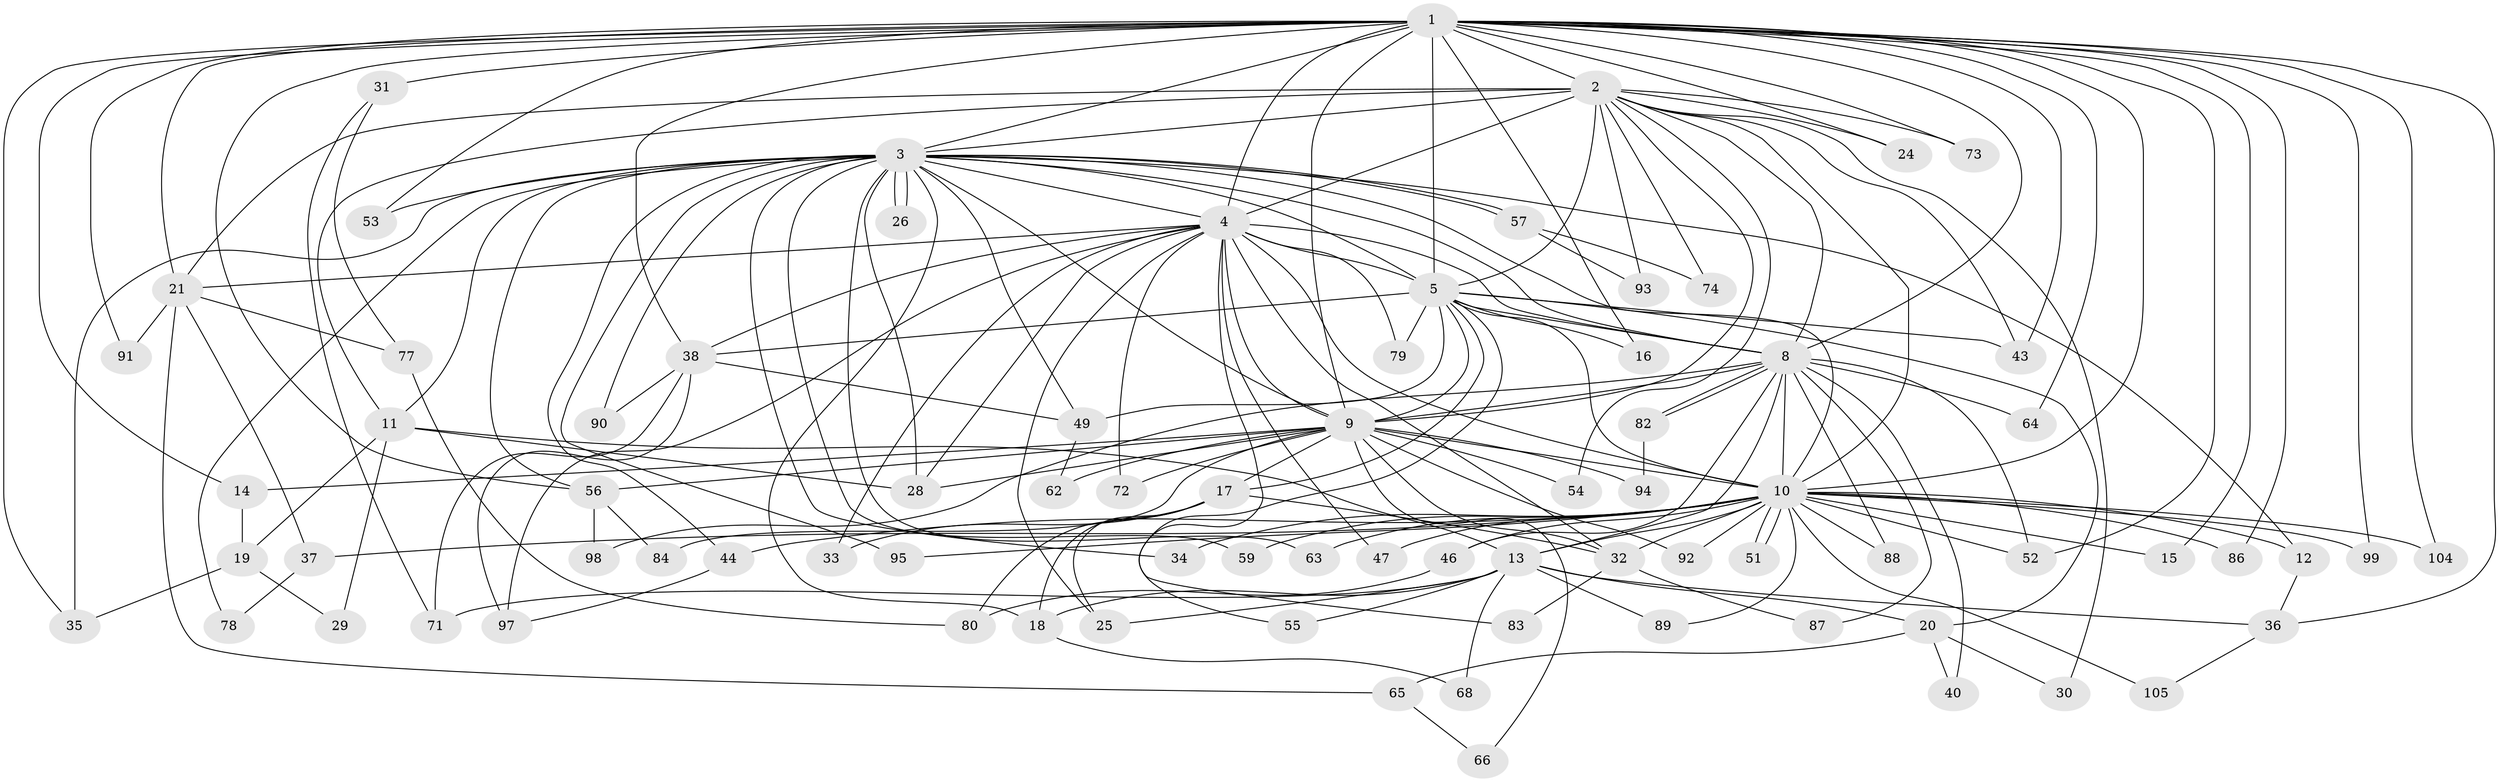 // original degree distribution, {16: 0.009523809523809525, 20: 0.01904761904761905, 26: 0.009523809523809525, 22: 0.01904761904761905, 15: 0.009523809523809525, 11: 0.009523809523809525, 23: 0.009523809523809525, 34: 0.009523809523809525, 5: 0.0380952380952381, 3: 0.17142857142857143, 9: 0.009523809523809525, 2: 0.5523809523809524, 6: 0.02857142857142857, 4: 0.10476190476190476}
// Generated by graph-tools (version 1.1) at 2025/41/03/06/25 10:41:39]
// undirected, 79 vertices, 187 edges
graph export_dot {
graph [start="1"]
  node [color=gray90,style=filled];
  1 [super="+7"];
  2 [super="+76"];
  3 [super="+45"];
  4 [super="+48"];
  5 [super="+6"];
  8 [super="+39"];
  9 [super="+81"];
  10 [super="+70"];
  11 [super="+23"];
  12;
  13 [super="+41"];
  14;
  15;
  16;
  17 [super="+67"];
  18 [super="+61"];
  19;
  20;
  21 [super="+22"];
  24;
  25 [super="+27"];
  26;
  28 [super="+42"];
  29;
  30;
  31;
  32 [super="+85"];
  33;
  34;
  35 [super="+75"];
  36 [super="+50"];
  37;
  38 [super="+100"];
  40;
  43 [super="+60"];
  44;
  46;
  47;
  49 [super="+102"];
  51;
  52 [super="+69"];
  53;
  54;
  55;
  56 [super="+58"];
  57;
  59;
  62;
  63;
  64;
  65;
  66;
  68;
  71 [super="+103"];
  72;
  73;
  74;
  77;
  78;
  79;
  80 [super="+96"];
  82;
  83;
  84;
  86;
  87;
  88;
  89;
  90;
  91;
  92;
  93;
  94;
  95;
  97 [super="+101"];
  98;
  99;
  104;
  105;
  1 -- 2 [weight=2];
  1 -- 3 [weight=2];
  1 -- 4 [weight=2];
  1 -- 5 [weight=4];
  1 -- 8 [weight=3];
  1 -- 9 [weight=2];
  1 -- 10 [weight=2];
  1 -- 16;
  1 -- 31 [weight=2];
  1 -- 35;
  1 -- 52;
  1 -- 73;
  1 -- 86;
  1 -- 64;
  1 -- 14;
  1 -- 15;
  1 -- 21;
  1 -- 24;
  1 -- 91;
  1 -- 99;
  1 -- 38;
  1 -- 104;
  1 -- 43;
  1 -- 53;
  1 -- 36;
  1 -- 56;
  2 -- 3;
  2 -- 4 [weight=3];
  2 -- 5 [weight=2];
  2 -- 8;
  2 -- 9;
  2 -- 10;
  2 -- 11;
  2 -- 21;
  2 -- 24;
  2 -- 30;
  2 -- 54;
  2 -- 73;
  2 -- 74;
  2 -- 93;
  2 -- 43;
  3 -- 4;
  3 -- 5 [weight=2];
  3 -- 8;
  3 -- 9;
  3 -- 10;
  3 -- 11 [weight=2];
  3 -- 12;
  3 -- 26;
  3 -- 26;
  3 -- 34;
  3 -- 44;
  3 -- 53;
  3 -- 57;
  3 -- 57;
  3 -- 59;
  3 -- 63;
  3 -- 78;
  3 -- 56;
  3 -- 90;
  3 -- 28;
  3 -- 95;
  3 -- 18;
  3 -- 49;
  3 -- 35;
  4 -- 5 [weight=2];
  4 -- 8;
  4 -- 9;
  4 -- 10;
  4 -- 25;
  4 -- 28;
  4 -- 33;
  4 -- 47;
  4 -- 72;
  4 -- 79;
  4 -- 83;
  4 -- 97;
  4 -- 21;
  4 -- 32;
  4 -- 38;
  5 -- 8 [weight=2];
  5 -- 9 [weight=2];
  5 -- 10 [weight=2];
  5 -- 16;
  5 -- 17;
  5 -- 20;
  5 -- 38;
  5 -- 43;
  5 -- 79;
  5 -- 49;
  5 -- 55;
  8 -- 9;
  8 -- 10;
  8 -- 13;
  8 -- 40;
  8 -- 46;
  8 -- 52;
  8 -- 64;
  8 -- 82;
  8 -- 82;
  8 -- 87;
  8 -- 88;
  8 -- 98;
  9 -- 10 [weight=2];
  9 -- 14;
  9 -- 17;
  9 -- 32;
  9 -- 54;
  9 -- 56;
  9 -- 62;
  9 -- 66;
  9 -- 72;
  9 -- 84;
  9 -- 92;
  9 -- 94;
  9 -- 28;
  10 -- 12;
  10 -- 13;
  10 -- 15;
  10 -- 32;
  10 -- 34;
  10 -- 37;
  10 -- 44;
  10 -- 46;
  10 -- 47;
  10 -- 51;
  10 -- 51;
  10 -- 59;
  10 -- 63;
  10 -- 86;
  10 -- 88;
  10 -- 89;
  10 -- 92;
  10 -- 95;
  10 -- 99;
  10 -- 104;
  10 -- 105;
  10 -- 52;
  11 -- 19;
  11 -- 29;
  11 -- 28;
  11 -- 13;
  12 -- 36;
  13 -- 18;
  13 -- 20;
  13 -- 36;
  13 -- 68;
  13 -- 89;
  13 -- 55;
  13 -- 71;
  13 -- 25;
  14 -- 19;
  17 -- 18;
  17 -- 25;
  17 -- 33;
  17 -- 32;
  17 -- 80;
  18 -- 68;
  19 -- 29;
  19 -- 35;
  20 -- 30;
  20 -- 40;
  20 -- 65;
  21 -- 37;
  21 -- 77;
  21 -- 65;
  21 -- 91;
  31 -- 71;
  31 -- 77;
  32 -- 83;
  32 -- 87;
  36 -- 105;
  37 -- 78;
  38 -- 49;
  38 -- 90;
  38 -- 97;
  38 -- 71;
  44 -- 97;
  46 -- 80;
  49 -- 62;
  56 -- 84;
  56 -- 98;
  57 -- 74;
  57 -- 93;
  65 -- 66;
  77 -- 80;
  82 -- 94;
}
